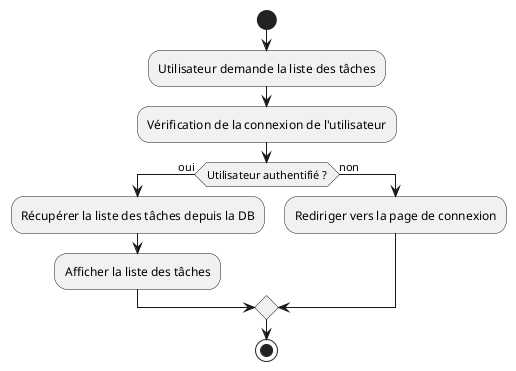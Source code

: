 @startuml
start
:Utilisateur demande la liste des tâches;
:Vérification de la connexion de l'utilisateur;
if (Utilisateur authentifié ?) then (oui)
  :Récupérer la liste des tâches depuis la DB;
  :Afficher la liste des tâches;
else (non)
  :Rediriger vers la page de connexion;
endif
stop
@enduml

